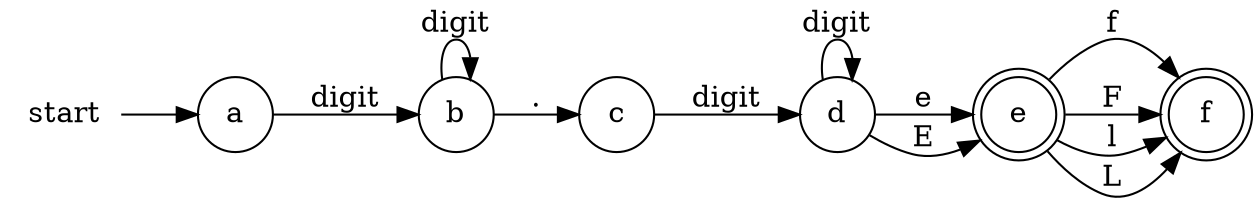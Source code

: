 //NFA for lang 1(0|1)*00(0|1)*
digraph G {
    rankdir=LR;
   shape=circle;
   start->a
   a ->b  [label="digit"];
   b->b [label="digit"];
   b->c [label="."];
   c->d [label="digit"];
   d->d [label="digit"]; 
   d->e [label="e"];
   d->e [label="E"];
   e->f [label="f"];
   e->f [label="F"];
   e->f [label="l"];
   e->f [label="L"];

   a[shape=circle];
   b[shape=circle];
   c[shape=circle];
   d[shape=circle];
   e[shape=doublecircle];
   f[shape=doublecircle];
   start[shape=plaintext];
}